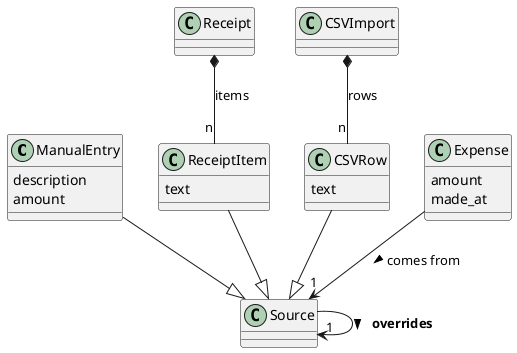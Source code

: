 @startuml
ManualEntry --|> Source
ManualEntry : description
ManualEntry : amount
ReceiptItem --|> Source
CSVRow --|> Source
Expense --> "1" Source : comes from >
Receipt *-- "n" ReceiptItem : items
CSVImport *-- "n" CSVRow : rows
Expense : amount
Expense : made_at
CSVRow : text
ReceiptItem : text
Source --> "1" Source : **overrides** >
@enduml
